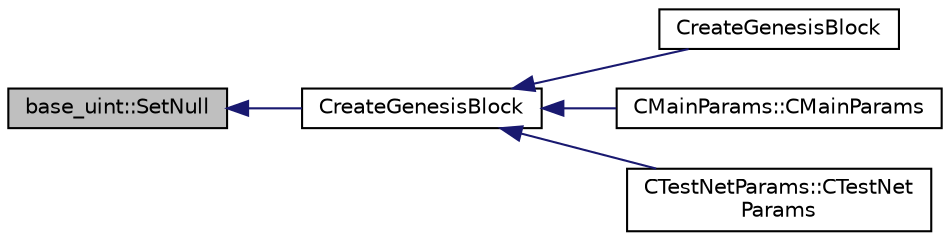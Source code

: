 digraph "base_uint::SetNull"
{
  edge [fontname="Helvetica",fontsize="10",labelfontname="Helvetica",labelfontsize="10"];
  node [fontname="Helvetica",fontsize="10",shape=record];
  rankdir="LR";
  Node624 [label="base_uint::SetNull",height=0.2,width=0.4,color="black", fillcolor="grey75", style="filled", fontcolor="black"];
  Node624 -> Node625 [dir="back",color="midnightblue",fontsize="10",style="solid",fontname="Helvetica"];
  Node625 [label="CreateGenesisBlock",height=0.2,width=0.4,color="black", fillcolor="white", style="filled",URL="$df/dbf/chainparams_8cpp.html#a11c6aa0a8718ffd8c654fe51b1f37383"];
  Node625 -> Node626 [dir="back",color="midnightblue",fontsize="10",style="solid",fontname="Helvetica"];
  Node626 [label="CreateGenesisBlock",height=0.2,width=0.4,color="black", fillcolor="white", style="filled",URL="$df/dbf/chainparams_8cpp.html#a5ca7659c4155592858cd97aa27891435"];
  Node625 -> Node627 [dir="back",color="midnightblue",fontsize="10",style="solid",fontname="Helvetica"];
  Node627 [label="CMainParams::CMainParams",height=0.2,width=0.4,color="black", fillcolor="white", style="filled",URL="$da/d94/class_c_main_params.html#ab7dfebf3c4dd5cc0ebdfabe1111056d6"];
  Node625 -> Node628 [dir="back",color="midnightblue",fontsize="10",style="solid",fontname="Helvetica"];
  Node628 [label="CTestNetParams::CTestNet\lParams",height=0.2,width=0.4,color="black", fillcolor="white", style="filled",URL="$d1/dfc/class_c_test_net_params.html#abbd5f6e3e94bc8abf99a5dfaff75374a"];
}
